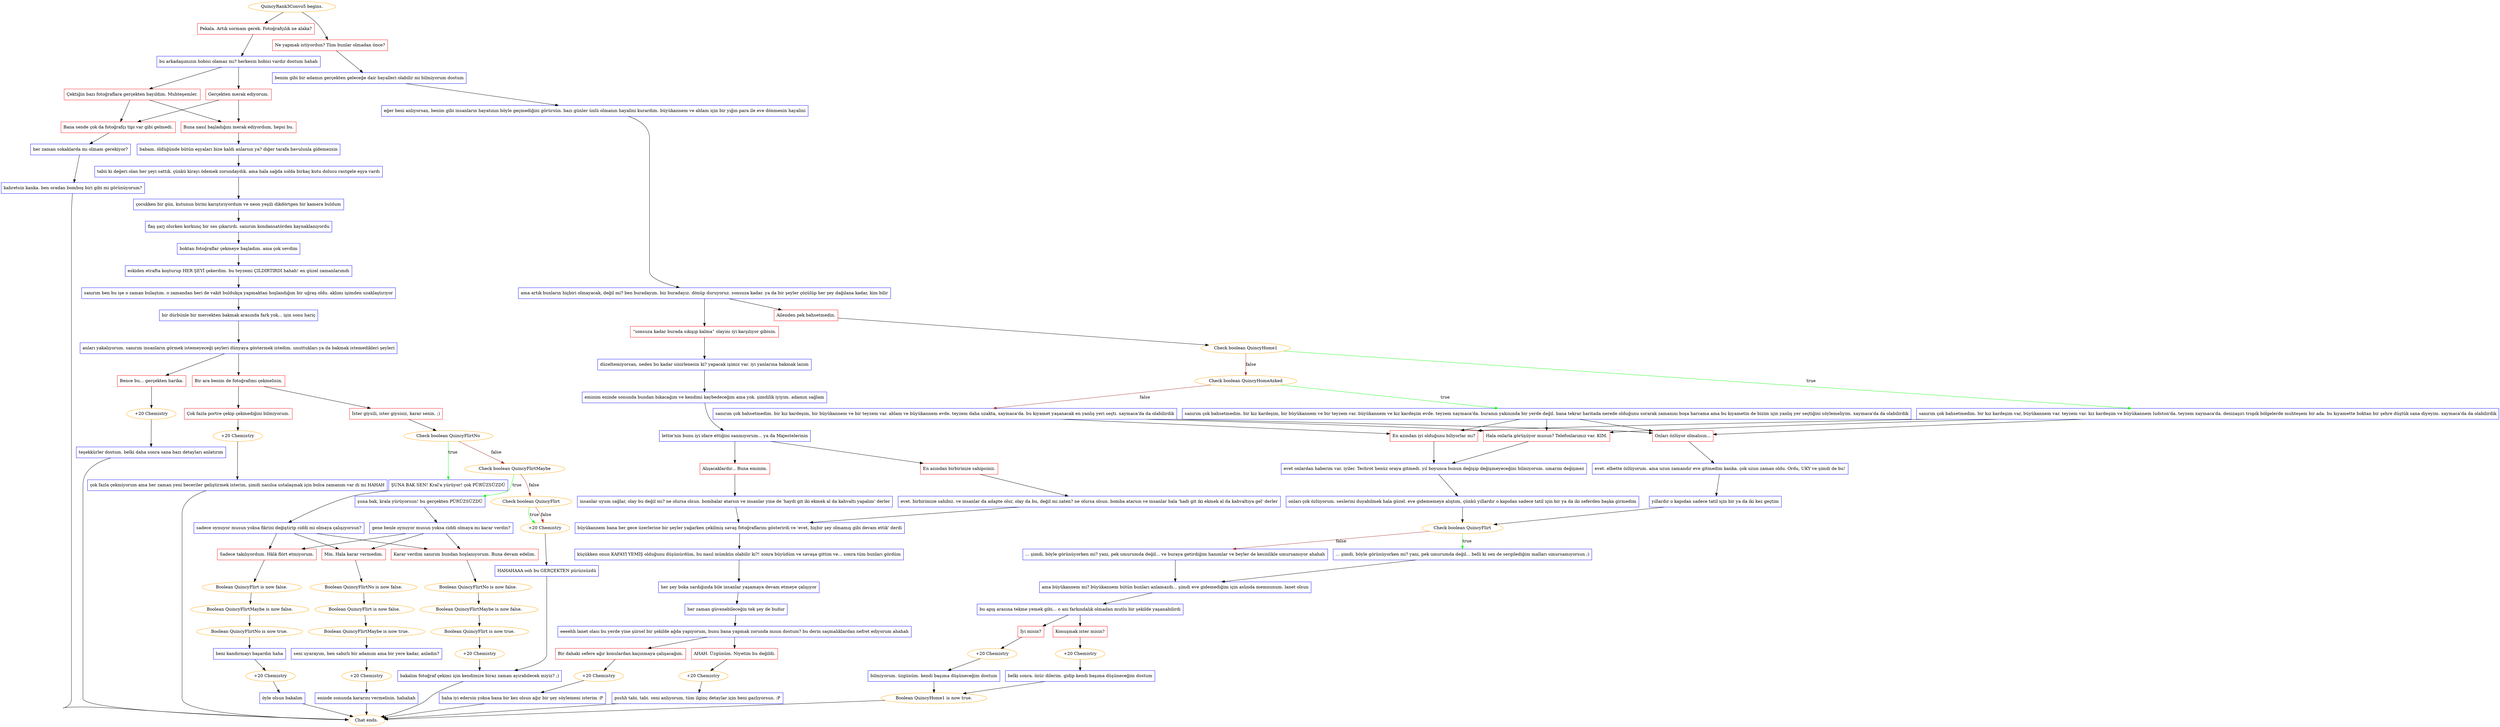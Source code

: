 digraph {
	"QuincyRank3Convo5 begins." [color=orange];
		"QuincyRank3Convo5 begins." -> j976552664;
		"QuincyRank3Convo5 begins." -> j4115282370;
	j976552664 [label="Pekala. Artık sormam gerek. Fotoğrafçılık ne alaka?",shape=box,color=red];
		j976552664 -> j133588163;
	j4115282370 [label="Ne yapmak istiyordun? Tüm bunlar olmadan önce?",shape=box,color=red];
		j4115282370 -> j642816851;
	j133588163 [label="bu arkadaşımızın hobisi olamaz mı? herkesin hobisi vardır dostum hahah",shape=box,color=blue];
		j133588163 -> j3333695339;
		j133588163 -> j482487243;
	j642816851 [label="benim gibi bir adamın gerçekten geleceğe dair hayalleri olabilir mi bilmiyorum dostum",shape=box,color=blue];
		j642816851 -> j2823190126;
	j3333695339 [label="Çektiğin bazı fotoğraflara gerçekten bayıldım. Muhteşemler.",shape=box,color=red];
		j3333695339 -> j4278104882;
		j3333695339 -> j2281635385;
	j482487243 [label="Gerçekten merak ediyorum.",shape=box,color=red];
		j482487243 -> j4278104882;
		j482487243 -> j2281635385;
	j2823190126 [label="eğer beni anlıyorsan, benim gibi insanların hayatının böyle geçmediğini görürsün. bazı günler ünlü olmanın hayalini kurardım. büyükannem ve ablam için bir yığın para ile eve dönmenin hayalini",shape=box,color=blue];
		j2823190126 -> j4181062630;
	j4278104882 [label="Buna nasıl başladığını merak ediyordum, hepsi bu.",shape=box,color=red];
		j4278104882 -> j2089749625;
	j2281635385 [label="Bana sende çok da fotoğrafçı tipi var gibi gelmedi.",shape=box,color=red];
		j2281635385 -> j354253129;
	j4181062630 [label="ama artık bunların hiçbiri olmayacak, değil mi? ben buradayım. biz buradayız. dönüp duruyoruz. sonsuza kadar. ya da bir şeyler çözülüp her şey dağılana kadar, kim bilir",shape=box,color=blue];
		j4181062630 -> j281380986;
		j4181062630 -> j493793690;
	j2089749625 [label="babam. öldüğünde bütün eşyaları bize kaldı anlarsın ya? diğer tarafa bavulunla gidemezsin",shape=box,color=blue];
		j2089749625 -> j3761124329;
	j354253129 [label="her zaman sokaklarda mı olmam gerekiyor?",shape=box,color=blue];
		j354253129 -> j1589459071;
	j281380986 [label="“sonsuza kadar burada sıkışıp kalma” olayını iyi karşılıyor gibisin.",shape=box,color=red];
		j281380986 -> j4067069342;
	j493793690 [label="Ailenden pek bahsetmedin.",shape=box,color=red];
		j493793690 -> j1107054542;
	j3761124329 [label="tabii ki değeri olan her şeyi sattık. çünkü kirayı ödemek zorundaydık. ama hala sağda solda birkaç kutu dolusu rastgele eşya vardı",shape=box,color=blue];
		j3761124329 -> j3884869279;
	j1589459071 [label="kahretsin kanka. ben oradan bomboş biri gibi mi görünüyorum?",shape=box,color=blue];
		j1589459071 -> "Chat ends.";
	j4067069342 [label="düzeltemiyorsan, neden bu kadar sinirlenesin ki? yapacak işimiz var. iyi yanlarına bakmak lazım",shape=box,color=blue];
		j4067069342 -> j2433660539;
	j1107054542 [label="Check boolean QuincyHome1",color=orange];
		j1107054542 -> j2490720290 [label=true,color=green];
		j1107054542 -> j3454029324 [label=false,color=brown];
	j3884869279 [label="çocukken bir gün, kutunun birini karıştırıyordum ve neon yeşili dikdörtgen bir kamera buldum",shape=box,color=blue];
		j3884869279 -> j3411293908;
	"Chat ends." [color=orange];
	j2433660539 [label="eminim eninde sonunda bundan bıkacağım ve kendimi kaybedeceğim ama yok. şimdilik iyiyim. adamın sağlam",shape=box,color=blue];
		j2433660539 -> j3456217171;
	j2490720290 [label="sanırım çok bahsetmedim. bir kız kardeşim var, büyükannem var. teyzem var. kız kardeşim ve büyükannem ludston'da. teyzem xaymaca'da. denizaşırı tropik bölgelerde muhteşem bir ada. bu kıyamette boktan bir şehre düştük sana diyeyim. xaymaca'da da olabilirdik",shape=box,color=blue];
		j2490720290 -> j999381296;
		j2490720290 -> j4019010621;
		j2490720290 -> j1398277057;
	j3454029324 [label="Check boolean QuincyHomeAsked",color=orange];
		j3454029324 -> j1536241346 [label=true,color=green];
		j3454029324 -> j2617768130 [label=false,color=brown];
	j3411293908 [label="flaş şarj olurken korkunç bir ses çıkarırdı. sanırım kondansatörden kaynaklanıyordu",shape=box,color=blue];
		j3411293908 -> j3828500256;
	j3456217171 [label="lettie'nin bunu iyi idare ettiğini sanmıyorum... ya da Majestelerinin",shape=box,color=blue];
		j3456217171 -> j2396147963;
		j3456217171 -> j1636101954;
	j999381296 [label="Hala onlarla görüşüyor musun? Telefonlarımız var. KIM.",shape=box,color=red];
		j999381296 -> j2852064974;
	j4019010621 [label="En azından iyi olduğunu biliyorlar mı?",shape=box,color=red];
		j4019010621 -> j2852064974;
	j1398277057 [label="Onları özlüyor olmalısın...",shape=box,color=red];
		j1398277057 -> j3446373548;
	j1536241346 [label="sanırım çok bahsetmedim. bir kız kardeşim, bir büyükannem ve bir teyzem var. büyükannem ve kız kardeşim evde. teyzem xaymaca'da. buranın yakınında bir yerde değil. bana tekrar haritada nerede olduğunu sorarak zamanını boşa harcama ama bu kıyametin de bizim için yanlış yer seçtiğini söylemeliyim. xaymaca'da da olabilirdik",shape=box,color=blue];
		j1536241346 -> j999381296;
		j1536241346 -> j4019010621;
		j1536241346 -> j1398277057;
	j2617768130 [label="sanırım çok bahsetmedim. bir kız kardeşim, bir büyükannem ve bir teyzem var. ablam ve büyükannem evde. teyzem daha uzakta, xaymaca'da. bu kıyamet yaşanacak en yanlış yeri seçti. xaymaca'da da olabilirdik",shape=box,color=blue];
		j2617768130 -> j999381296;
		j2617768130 -> j4019010621;
		j2617768130 -> j1398277057;
	j3828500256 [label="boktan fotoğraflar çekmeye başladım. ama çok sevdim",shape=box,color=blue];
		j3828500256 -> j4027800442;
	j2396147963 [label="En azından birbirinize sahipsiniz.",shape=box,color=red];
		j2396147963 -> j868930157;
	j1636101954 [label="Alışacaklardır... Buna eminim.",shape=box,color=red];
		j1636101954 -> j1655903518;
	j2852064974 [label="evet onlardan haberim var. iyiler. Techrot henüz oraya gitmedi. yıl boyunca bunun değişip değişmeyeceğini bilmiyorum. umarım değişmez",shape=box,color=blue];
		j2852064974 -> j2301743585;
	j3446373548 [label="evet. elbette özlüyorum. ama uzun zamandır eve gitmedim kanka. çok uzun zaman oldu. Ordu, UKY ve şimdi de bu!",shape=box,color=blue];
		j3446373548 -> j3446452653;
	j4027800442 [label="eskiden etrafta koşturup HER ŞEYİ çekerdim. bu teyzemi ÇILDIRTIRDI hahah! en güzel zamanlarımdı",shape=box,color=blue];
		j4027800442 -> j3745525913;
	j868930157 [label="evet. birbirimize sahibiz. ve insanlar da adapte olur, olay da bu, değil mi zaten? ne olursa olsun. bomba atarsın ve insanlar hala 'hadi git iki ekmek al da kahvaltıya gel' derler",shape=box,color=blue];
		j868930157 -> j2617673352;
	j1655903518 [label="insanlar uyum sağlar, olay bu değil mi? ne olursa olsun. bombalar atarsın ve insanlar yine de 'haydi git iki ekmek al da kahvaltı yapalım' derler",shape=box,color=blue];
		j1655903518 -> j2617673352;
	j2301743585 [label="onları çok özlüyorum. seslerini duyabilmek hala güzel. eve gidememeye alıştım, çünkü yıllardır o kapıdan sadece tatil için bir ya da iki seferden başka girmedim",shape=box,color=blue];
		j2301743585 -> j1312645796;
	j3446452653 [label="yıllardır o kapıdan sadece tatil için bir ya da iki kez geçtim",shape=box,color=blue];
		j3446452653 -> j1312645796;
	j3745525913 [label="sanırım ben bu işe o zaman bulaştım. o zamandan beri de vakit buldukça yapmaktan hoşlandığım bir uğraş oldu. aklımı işimden uzaklaştırıyor",shape=box,color=blue];
		j3745525913 -> j4161165315;
	j2617673352 [label="büyükannem bana her gece üzerlerine bir şeyler yağarken çekilmiş savaş fotoğraflarını gösterirdi ve 'evet, hiçbir şey olmamış gibi devam ettik' derdi",shape=box,color=blue];
		j2617673352 -> j1561005447;
	j1312645796 [label="Check boolean QuincyFlirt",color=orange];
		j1312645796 -> j426023382 [label=true,color=green];
		j1312645796 -> j592550003 [label=false,color=brown];
	j4161165315 [label="bir dürbünle bir mercekten bakmak arasında fark yok... işin sonu hariç",shape=box,color=blue];
		j4161165315 -> j3921810195;
	j1561005447 [label="küçükken onun KAFAYI YEMİŞ olduğunu düşünürdüm, bu nasıl mümkün olabilir ki?! sonra büyüdüm ve savaşa gittim ve... sonra tüm bunları gördüm",shape=box,color=blue];
		j1561005447 -> j2383103454;
	j426023382 [label="... şimdi, böyle görünüyorken mi? yani, pek umurumda değil... belli ki sen de sergilediğim malları umursamıyorsun ;)",shape=box,color=blue];
		j426023382 -> j3413122716;
	j592550003 [label="... şimdi, böyle görünüyorken mi? yani, pek umurumda değil... ve buraya getirdiğim hanımlar ve beyler de kesinlikle umursamıyor ahahah",shape=box,color=blue];
		j592550003 -> j3413122716;
	j3921810195 [label="anları yakalıyorum. sanırım insanların görmek istemeyeceği şeyleri dünyaya göstermek istedim. unuttukları ya da bakmak istemedikleri şeyleri",shape=box,color=blue];
		j3921810195 -> j397083212;
		j3921810195 -> j1683322615;
	j2383103454 [label="her şey boka sardığında bile insanlar yaşamaya devam etmeye çalışıyor",shape=box,color=blue];
		j2383103454 -> j2473727364;
	j3413122716 [label="ama büyükannem mi? büyükannem bütün bunları anlamazdı... şimdi eve gidemediğim için aslında memnunum. lanet olsun",shape=box,color=blue];
		j3413122716 -> j2829602085;
	j397083212 [label="Bir ara benim de fotoğrafımı çekmelisin.",shape=box,color=red];
		j397083212 -> j3907283677;
		j397083212 -> j1674458390;
	j1683322615 [label="Bence bu... gerçekten harika.",shape=box,color=red];
		j1683322615 -> j2501695909;
	j2473727364 [label="her zaman güvenebileceğin tek şey de budur",shape=box,color=blue];
		j2473727364 -> j3636992837;
	j2829602085 [label="bu apış arasına tekme yemek gibi... o ani farkındalık olmadan mutlu bir şekilde yaşanabilirdi",shape=box,color=blue];
		j2829602085 -> j266782627;
		j2829602085 -> j1961074460;
	j3907283677 [label="İster giysili, ister giysisiz, karar senin. ;)",shape=box,color=red];
		j3907283677 -> j3041405402;
	j1674458390 [label="Çok fazla portre çekip çekmediğini bilmiyorum.",shape=box,color=red];
		j1674458390 -> j1159353524;
	j2501695909 [label="+20 Chemistry",color=orange];
		j2501695909 -> j4175913005;
	j3636992837 [label="eeeehh lanet olası bu yerde yine şiirsel bir şekilde ağda yapıyorum, bunu bana yapmak zorunda mısın dostum? bu derin saçmalıklardan nefret ediyorum ahahah",shape=box,color=blue];
		j3636992837 -> j1078123587;
		j3636992837 -> j2115333839;
	j266782627 [label="İyi misin?",shape=box,color=red];
		j266782627 -> j3932314978;
	j1961074460 [label="Konuşmak ister misin?",shape=box,color=red];
		j1961074460 -> j1166038878;
	j3041405402 [label="Check boolean QuincyFlirtNo",color=orange];
		j3041405402 -> j3354547637 [label=true,color=green];
		j3041405402 -> j1771625091 [label=false,color=brown];
	j1159353524 [label="+20 Chemistry",color=orange];
		j1159353524 -> j3588726753;
	j4175913005 [label="teşekkürler dostum. belki daha sonra sana bazı detayları anlatırım",shape=box,color=blue];
		j4175913005 -> "Chat ends.";
	j1078123587 [label="AHAH. Üzgünüm. Niyetim bu değildi.",shape=box,color=red];
		j1078123587 -> j463309120;
	j2115333839 [label="Bir dahaki sefere ağır konulardan kaçınmaya çalışacağım.",shape=box,color=red];
		j2115333839 -> j187247580;
	j3932314978 [label="+20 Chemistry",color=orange];
		j3932314978 -> j1635866658;
	j1166038878 [label="+20 Chemistry",color=orange];
		j1166038878 -> j3201738574;
	j3354547637 [label="ŞUNA BAK SEN! Kral'a yürüyor! çok PÜRÜZSÜZDÜ",shape=box,color=blue];
		j3354547637 -> j3028526179;
	j1771625091 [label="Check boolean QuincyFlirtMaybe",color=orange];
		j1771625091 -> j220224424 [label=true,color=green];
		j1771625091 -> j264878120 [label=false,color=brown];
	j3588726753 [label="çok fazla çekmiyorum ama her zaman yeni beceriler geliştirmek isterim, şimdi nasılsa ustalaşmak için bolca zamanım var di mi HAHAH",shape=box,color=blue];
		j3588726753 -> "Chat ends.";
	j463309120 [label="+20 Chemistry",color=orange];
		j463309120 -> j1200786356;
	j187247580 [label="+20 Chemistry",color=orange];
		j187247580 -> j458757117;
	j1635866658 [label="bilmiyorum. üzgünüm. kendi başıma düşüneceğim dostum",shape=box,color=blue];
		j1635866658 -> j2139500098;
	j3201738574 [label="belki sonra. özür dilerim. gidip kendi başıma düşüneceğim dostum",shape=box,color=blue];
		j3201738574 -> j2139500098;
	j3028526179 [label="sadece oynuyor musun yoksa fikrini değiştirip ciddi mi olmaya çalışıyorsun?",shape=box,color=blue];
		j3028526179 -> j3113824873;
		j3028526179 -> j655734399;
		j3028526179 -> j2395915281;
	j220224424 [label="şuna bak, krala yürüyorsun! bu gerçekten PÜRÜZSÜZDÜ",shape=box,color=blue];
		j220224424 -> j911399417;
	j264878120 [label="Check boolean QuincyFlirt",color=orange];
		j264878120 -> j2180458958 [label=true,color=green];
		j264878120 -> j2180458958 [label=false,color=brown];
	j1200786356 [label="psshh tabi, tabi. seni anlıyorum, tüm ilginç detaylar için beni gazlıyorsun. :P",shape=box,color=blue];
		j1200786356 -> "Chat ends.";
	j458757117 [label="haha iyi edersin yoksa bana bir kez olsun ağır bir şey söylemeni isterim :P",shape=box,color=blue];
		j458757117 -> "Chat ends.";
	j2139500098 [label="Boolean QuincyHome1 is now true.",color=orange];
		j2139500098 -> "Chat ends.";
	j3113824873 [label="Karar verdim sanırım bundan hoşlanıyorum. Buna devam edelim.",shape=box,color=red];
		j3113824873 -> j2043850122;
	j655734399 [label="Mm. Hala karar vermedim.",shape=box,color=red];
		j655734399 -> j973944421;
	j2395915281 [label="Sadece takılıyordum. Hâlâ flört etmiyorum.",shape=box,color=red];
		j2395915281 -> j149665760;
	j911399417 [label="gene benle oynuyor musun yoksa ciddi olmaya mı karar verdin?",shape=box,color=blue];
		j911399417 -> j3113824873;
		j911399417 -> j655734399;
		j911399417 -> j2395915281;
	j2180458958 [label="+20 Chemistry",color=orange];
		j2180458958 -> j1721043099;
	j2043850122 [label="Boolean QuincyFlirtNo is now false.",color=orange];
		j2043850122 -> j2271861345;
	j973944421 [label="Boolean QuincyFlirtNo is now false.",color=orange];
		j973944421 -> j274845174;
	j149665760 [label="Boolean QuincyFlirt is now false.",color=orange];
		j149665760 -> j2457862319;
	j1721043099 [label="HAHAHAAA ooh bu GERÇEKTEN pürüzsüzdü",shape=box,color=blue];
		j1721043099 -> j4068871492;
	j2271861345 [label="Boolean QuincyFlirtMaybe is now false.",color=orange];
		j2271861345 -> j1740467548;
	j274845174 [label="Boolean QuincyFlirt is now false.",color=orange];
		j274845174 -> j2834099126;
	j2457862319 [label="Boolean QuincyFlirtMaybe is now false.",color=orange];
		j2457862319 -> j2217187625;
	j4068871492 [label="bakalım fotoğraf çekimi için kendimize biraz zaman ayırabilecek miyiz? ;)",shape=box,color=blue];
		j4068871492 -> "Chat ends.";
	j1740467548 [label="Boolean QuincyFlirt is now true.",color=orange];
		j1740467548 -> j3885852393;
	j2834099126 [label="Boolean QuincyFlirtMaybe is now true.",color=orange];
		j2834099126 -> j141446372;
	j2217187625 [label="Boolean QuincyFlirtNo is now true.",color=orange];
		j2217187625 -> j3110353995;
	j3885852393 [label="+20 Chemistry",color=orange];
		j3885852393 -> j4068871492;
	j141446372 [label="seni uyarayım, ben sabırlı bir adamım ama bir yere kadar, anladın?",shape=box,color=blue];
		j141446372 -> j1730531459;
	j3110353995 [label="beni kandırmayı başardın haha",shape=box,color=blue];
		j3110353995 -> j2472109792;
	j1730531459 [label="+20 Chemistry",color=orange];
		j1730531459 -> j953017504;
	j2472109792 [label="+20 Chemistry",color=orange];
		j2472109792 -> j1334226602;
	j953017504 [label="eninde sonunda kararını vermelisin. hahahah",shape=box,color=blue];
		j953017504 -> "Chat ends.";
	j1334226602 [label="öyle olsun bakalım",shape=box,color=blue];
		j1334226602 -> "Chat ends.";
}